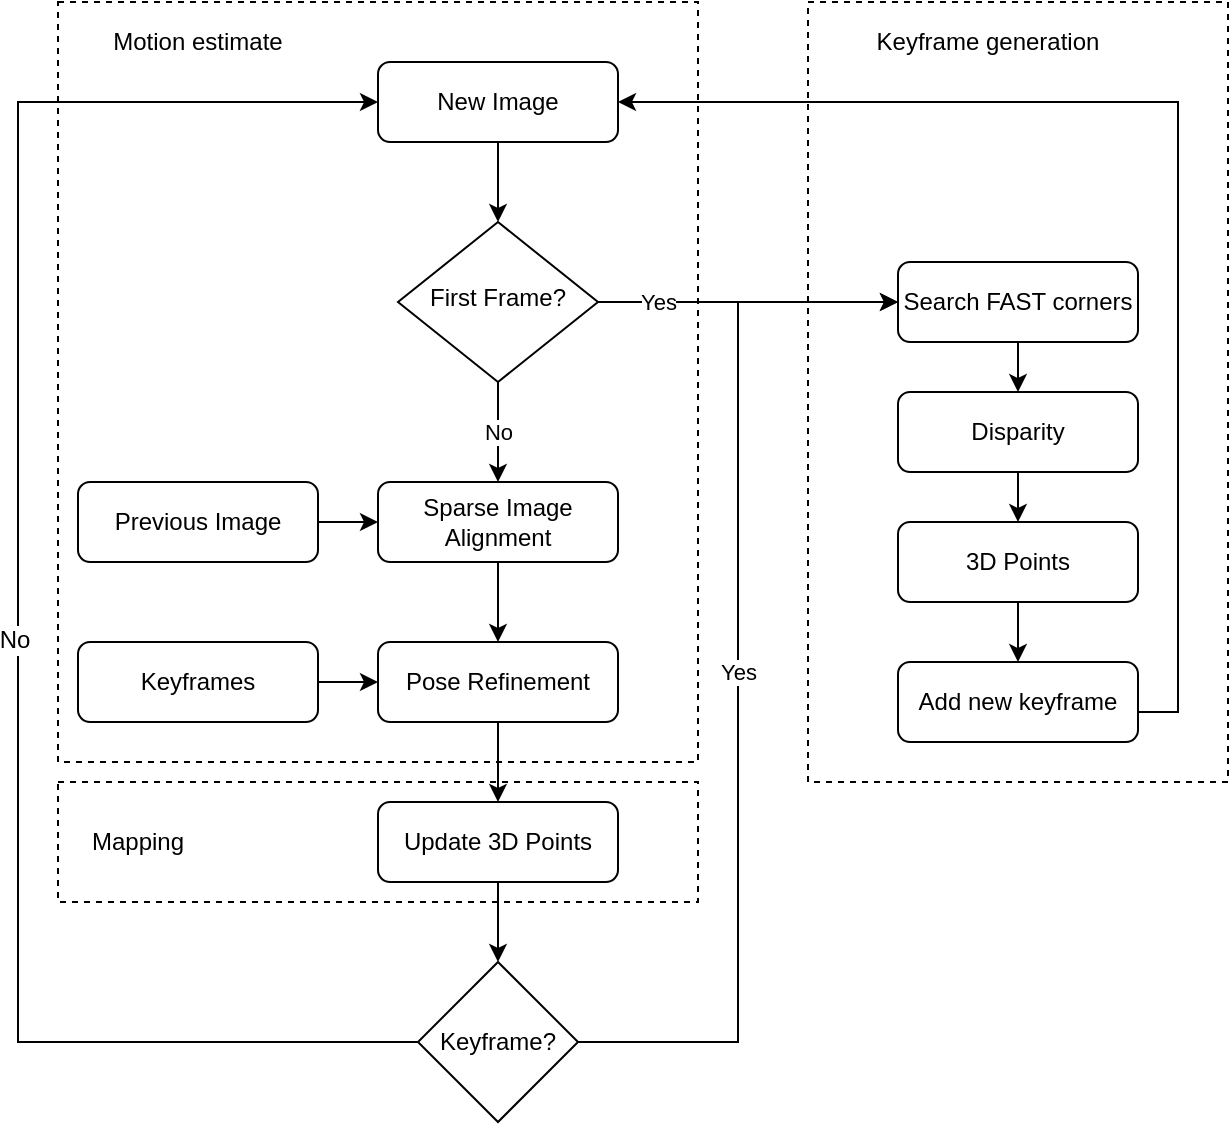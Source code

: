 <mxfile version="12.5.5" type="device"><diagram id="C5RBs43oDa-KdzZeNtuy" name="Page-1"><mxGraphModel dx="1420" dy="802" grid="1" gridSize="10" guides="1" tooltips="1" connect="1" arrows="1" fold="1" page="1" pageScale="1" pageWidth="827" pageHeight="1169" math="0" shadow="0"><root><mxCell id="WIyWlLk6GJQsqaUBKTNV-0"/><mxCell id="WIyWlLk6GJQsqaUBKTNV-1" parent="WIyWlLk6GJQsqaUBKTNV-0"/><mxCell id="CCVWqhNPT3We0VFOMqLT-18" value="No" style="edgeStyle=orthogonalEdgeStyle;rounded=0;orthogonalLoop=1;jettySize=auto;html=1;entryX=0.5;entryY=0;entryDx=0;entryDy=0;" parent="WIyWlLk6GJQsqaUBKTNV-1" source="WIyWlLk6GJQsqaUBKTNV-6" target="CCVWqhNPT3We0VFOMqLT-7" edge="1"><mxGeometry relative="1" as="geometry"><Array as="points"><mxPoint x="310" y="300"/><mxPoint x="310" y="300"/></Array></mxGeometry></mxCell><mxCell id="CCVWqhNPT3We0VFOMqLT-19" value="Yes" style="edgeStyle=orthogonalEdgeStyle;rounded=0;orthogonalLoop=1;jettySize=auto;html=1;entryX=0;entryY=0.5;entryDx=0;entryDy=0;" parent="WIyWlLk6GJQsqaUBKTNV-1" source="WIyWlLk6GJQsqaUBKTNV-6" target="CCVWqhNPT3We0VFOMqLT-1" edge="1"><mxGeometry x="-0.6" relative="1" as="geometry"><mxPoint as="offset"/></mxGeometry></mxCell><mxCell id="WIyWlLk6GJQsqaUBKTNV-6" value="First Frame?" style="rhombus;whiteSpace=wrap;html=1;shadow=0;fontFamily=Helvetica;fontSize=12;align=center;strokeWidth=1;spacing=6;spacingTop=-4;" parent="WIyWlLk6GJQsqaUBKTNV-1" vertex="1"><mxGeometry x="260" y="180" width="100" height="80" as="geometry"/></mxCell><mxCell id="CCVWqhNPT3We0VFOMqLT-17" style="edgeStyle=orthogonalEdgeStyle;rounded=0;orthogonalLoop=1;jettySize=auto;html=1;entryX=0.5;entryY=0;entryDx=0;entryDy=0;" parent="WIyWlLk6GJQsqaUBKTNV-1" source="CCVWqhNPT3We0VFOMqLT-0" target="WIyWlLk6GJQsqaUBKTNV-6" edge="1"><mxGeometry relative="1" as="geometry"/></mxCell><mxCell id="CCVWqhNPT3We0VFOMqLT-0" value="New Image" style="rounded=1;whiteSpace=wrap;html=1;fontSize=12;glass=0;strokeWidth=1;shadow=0;" parent="WIyWlLk6GJQsqaUBKTNV-1" vertex="1"><mxGeometry x="250" y="100" width="120" height="40" as="geometry"/></mxCell><mxCell id="CCVWqhNPT3We0VFOMqLT-35" style="edgeStyle=orthogonalEdgeStyle;rounded=0;orthogonalLoop=1;jettySize=auto;html=1;entryX=0.5;entryY=0;entryDx=0;entryDy=0;" parent="WIyWlLk6GJQsqaUBKTNV-1" source="CCVWqhNPT3We0VFOMqLT-1" target="CCVWqhNPT3We0VFOMqLT-34" edge="1"><mxGeometry relative="1" as="geometry"/></mxCell><mxCell id="CCVWqhNPT3We0VFOMqLT-1" value="Search FAST corners" style="rounded=1;whiteSpace=wrap;html=1;" parent="WIyWlLk6GJQsqaUBKTNV-1" vertex="1"><mxGeometry x="510" y="200" width="120" height="40" as="geometry"/></mxCell><mxCell id="CCVWqhNPT3We0VFOMqLT-23" style="edgeStyle=orthogonalEdgeStyle;rounded=0;orthogonalLoop=1;jettySize=auto;html=1;" parent="WIyWlLk6GJQsqaUBKTNV-1" source="CCVWqhNPT3We0VFOMqLT-2" target="CCVWqhNPT3We0VFOMqLT-24" edge="1"><mxGeometry relative="1" as="geometry"><mxPoint x="570" y="410" as="targetPoint"/></mxGeometry></mxCell><mxCell id="CCVWqhNPT3We0VFOMqLT-2" value="3D Points" style="rounded=1;whiteSpace=wrap;html=1;" parent="WIyWlLk6GJQsqaUBKTNV-1" vertex="1"><mxGeometry x="510" y="330" width="120" height="40" as="geometry"/></mxCell><mxCell id="CCVWqhNPT3We0VFOMqLT-6" style="edgeStyle=orthogonalEdgeStyle;rounded=0;orthogonalLoop=1;jettySize=auto;html=1;" parent="WIyWlLk6GJQsqaUBKTNV-1" source="CCVWqhNPT3We0VFOMqLT-4" edge="1"><mxGeometry relative="1" as="geometry"><mxPoint x="250" y="330" as="targetPoint"/></mxGeometry></mxCell><mxCell id="CCVWqhNPT3We0VFOMqLT-4" value="Previous Image" style="rounded=1;whiteSpace=wrap;html=1;fontSize=12;glass=0;strokeWidth=1;shadow=0;" parent="WIyWlLk6GJQsqaUBKTNV-1" vertex="1"><mxGeometry x="100" y="310" width="120" height="40" as="geometry"/></mxCell><mxCell id="CCVWqhNPT3We0VFOMqLT-11" style="edgeStyle=orthogonalEdgeStyle;rounded=0;orthogonalLoop=1;jettySize=auto;html=1;entryX=0.5;entryY=0;entryDx=0;entryDy=0;" parent="WIyWlLk6GJQsqaUBKTNV-1" source="CCVWqhNPT3We0VFOMqLT-7" target="CCVWqhNPT3We0VFOMqLT-8" edge="1"><mxGeometry relative="1" as="geometry"/></mxCell><mxCell id="CCVWqhNPT3We0VFOMqLT-7" value="Sparse Image Alignment" style="rounded=1;whiteSpace=wrap;html=1;fontSize=12;glass=0;strokeWidth=1;shadow=0;" parent="WIyWlLk6GJQsqaUBKTNV-1" vertex="1"><mxGeometry x="250" y="310" width="120" height="40" as="geometry"/></mxCell><mxCell id="CCVWqhNPT3We0VFOMqLT-13" style="edgeStyle=orthogonalEdgeStyle;rounded=0;orthogonalLoop=1;jettySize=auto;html=1;entryX=0.5;entryY=0;entryDx=0;entryDy=0;" parent="WIyWlLk6GJQsqaUBKTNV-1" source="CCVWqhNPT3We0VFOMqLT-8" target="CCVWqhNPT3We0VFOMqLT-12" edge="1"><mxGeometry relative="1" as="geometry"/></mxCell><mxCell id="CCVWqhNPT3We0VFOMqLT-8" value="Pose Refinement" style="rounded=1;whiteSpace=wrap;html=1;fontSize=12;glass=0;strokeWidth=1;shadow=0;" parent="WIyWlLk6GJQsqaUBKTNV-1" vertex="1"><mxGeometry x="250" y="390" width="120" height="40" as="geometry"/></mxCell><mxCell id="CCVWqhNPT3We0VFOMqLT-10" style="edgeStyle=orthogonalEdgeStyle;rounded=0;orthogonalLoop=1;jettySize=auto;html=1;entryX=0;entryY=0.5;entryDx=0;entryDy=0;" parent="WIyWlLk6GJQsqaUBKTNV-1" source="CCVWqhNPT3We0VFOMqLT-9" target="CCVWqhNPT3We0VFOMqLT-8" edge="1"><mxGeometry relative="1" as="geometry"/></mxCell><mxCell id="CCVWqhNPT3We0VFOMqLT-9" value="Keyframes" style="rounded=1;whiteSpace=wrap;html=1;fontSize=12;glass=0;strokeWidth=1;shadow=0;" parent="WIyWlLk6GJQsqaUBKTNV-1" vertex="1"><mxGeometry x="100" y="390" width="120" height="40" as="geometry"/></mxCell><mxCell id="CCVWqhNPT3We0VFOMqLT-20" style="edgeStyle=orthogonalEdgeStyle;rounded=0;orthogonalLoop=1;jettySize=auto;html=1;entryX=0.5;entryY=0;entryDx=0;entryDy=0;" parent="WIyWlLk6GJQsqaUBKTNV-1" source="CCVWqhNPT3We0VFOMqLT-12" target="CCVWqhNPT3We0VFOMqLT-15" edge="1"><mxGeometry relative="1" as="geometry"/></mxCell><mxCell id="CCVWqhNPT3We0VFOMqLT-12" value="Update 3D Points" style="rounded=1;whiteSpace=wrap;html=1;" parent="WIyWlLk6GJQsqaUBKTNV-1" vertex="1"><mxGeometry x="250" y="470" width="120" height="40" as="geometry"/></mxCell><mxCell id="CCVWqhNPT3We0VFOMqLT-16" value="Yes" style="edgeStyle=orthogonalEdgeStyle;rounded=0;orthogonalLoop=1;jettySize=auto;html=1;entryX=0;entryY=0.5;entryDx=0;entryDy=0;" parent="WIyWlLk6GJQsqaUBKTNV-1" source="CCVWqhNPT3We0VFOMqLT-15" target="CCVWqhNPT3We0VFOMqLT-1" edge="1"><mxGeometry relative="1" as="geometry"><mxPoint x="440" y="220" as="targetPoint"/></mxGeometry></mxCell><mxCell id="CCVWqhNPT3We0VFOMqLT-21" style="edgeStyle=orthogonalEdgeStyle;rounded=0;orthogonalLoop=1;jettySize=auto;html=1;entryX=0;entryY=0.5;entryDx=0;entryDy=0;" parent="WIyWlLk6GJQsqaUBKTNV-1" source="CCVWqhNPT3We0VFOMqLT-15" target="CCVWqhNPT3We0VFOMqLT-0" edge="1"><mxGeometry relative="1" as="geometry"><Array as="points"><mxPoint x="70" y="590"/><mxPoint x="70" y="120"/></Array></mxGeometry></mxCell><mxCell id="CCVWqhNPT3We0VFOMqLT-22" value="No" style="text;html=1;align=center;verticalAlign=middle;resizable=0;points=[];labelBackgroundColor=#ffffff;" parent="CCVWqhNPT3We0VFOMqLT-21" vertex="1" connectable="0"><mxGeometry x="-0.479" y="-150" relative="1" as="geometry"><mxPoint x="-152" y="-180" as="offset"/></mxGeometry></mxCell><mxCell id="CCVWqhNPT3We0VFOMqLT-15" value="Keyframe?" style="rhombus;whiteSpace=wrap;html=1;" parent="WIyWlLk6GJQsqaUBKTNV-1" vertex="1"><mxGeometry x="270" y="550" width="80" height="80" as="geometry"/></mxCell><mxCell id="CCVWqhNPT3We0VFOMqLT-25" style="edgeStyle=orthogonalEdgeStyle;rounded=0;orthogonalLoop=1;jettySize=auto;html=1;entryX=1;entryY=0.5;entryDx=0;entryDy=0;" parent="WIyWlLk6GJQsqaUBKTNV-1" source="CCVWqhNPT3We0VFOMqLT-24" target="CCVWqhNPT3We0VFOMqLT-0" edge="1"><mxGeometry relative="1" as="geometry"><Array as="points"><mxPoint x="650" y="425"/><mxPoint x="650" y="120"/></Array></mxGeometry></mxCell><mxCell id="CCVWqhNPT3We0VFOMqLT-24" value="Add new keyframe" style="rounded=1;whiteSpace=wrap;html=1;" parent="WIyWlLk6GJQsqaUBKTNV-1" vertex="1"><mxGeometry x="510" y="400" width="120" height="40" as="geometry"/></mxCell><mxCell id="CCVWqhNPT3We0VFOMqLT-26" value="" style="rounded=0;whiteSpace=wrap;html=1;fillColor=none;dashed=1;" parent="WIyWlLk6GJQsqaUBKTNV-1" vertex="1"><mxGeometry x="465" y="70" width="210" height="390" as="geometry"/></mxCell><mxCell id="CCVWqhNPT3We0VFOMqLT-29" value="Keyframe generation" style="text;html=1;strokeColor=none;fillColor=none;align=center;verticalAlign=middle;whiteSpace=wrap;rounded=0;dashed=1;" parent="WIyWlLk6GJQsqaUBKTNV-1" vertex="1"><mxGeometry x="465" y="80" width="180" height="20" as="geometry"/></mxCell><mxCell id="CCVWqhNPT3We0VFOMqLT-30" value="" style="rounded=0;whiteSpace=wrap;html=1;fillColor=none;dashed=1;" parent="WIyWlLk6GJQsqaUBKTNV-1" vertex="1"><mxGeometry x="90" y="70" width="320" height="380" as="geometry"/></mxCell><mxCell id="CCVWqhNPT3We0VFOMqLT-31" value="Motion estimate" style="text;html=1;strokeColor=none;fillColor=none;align=center;verticalAlign=middle;whiteSpace=wrap;rounded=0;dashed=1;" parent="WIyWlLk6GJQsqaUBKTNV-1" vertex="1"><mxGeometry x="100" y="80" width="120" height="20" as="geometry"/></mxCell><mxCell id="CCVWqhNPT3We0VFOMqLT-32" value="" style="rounded=0;whiteSpace=wrap;html=1;fillColor=none;dashed=1;" parent="WIyWlLk6GJQsqaUBKTNV-1" vertex="1"><mxGeometry x="90" y="460" width="320" height="60" as="geometry"/></mxCell><mxCell id="CCVWqhNPT3We0VFOMqLT-33" value="Mapping" style="text;html=1;strokeColor=none;fillColor=none;align=center;verticalAlign=middle;whiteSpace=wrap;rounded=0;dashed=1;" parent="WIyWlLk6GJQsqaUBKTNV-1" vertex="1"><mxGeometry x="80" y="480" width="100" height="20" as="geometry"/></mxCell><mxCell id="CCVWqhNPT3We0VFOMqLT-36" style="edgeStyle=orthogonalEdgeStyle;rounded=0;orthogonalLoop=1;jettySize=auto;html=1;entryX=0.5;entryY=0;entryDx=0;entryDy=0;" parent="WIyWlLk6GJQsqaUBKTNV-1" source="CCVWqhNPT3We0VFOMqLT-34" target="CCVWqhNPT3We0VFOMqLT-2" edge="1"><mxGeometry relative="1" as="geometry"/></mxCell><mxCell id="CCVWqhNPT3We0VFOMqLT-34" value="Disparity" style="rounded=1;whiteSpace=wrap;html=1;" parent="WIyWlLk6GJQsqaUBKTNV-1" vertex="1"><mxGeometry x="510" y="265" width="120" height="40" as="geometry"/></mxCell></root></mxGraphModel></diagram></mxfile>